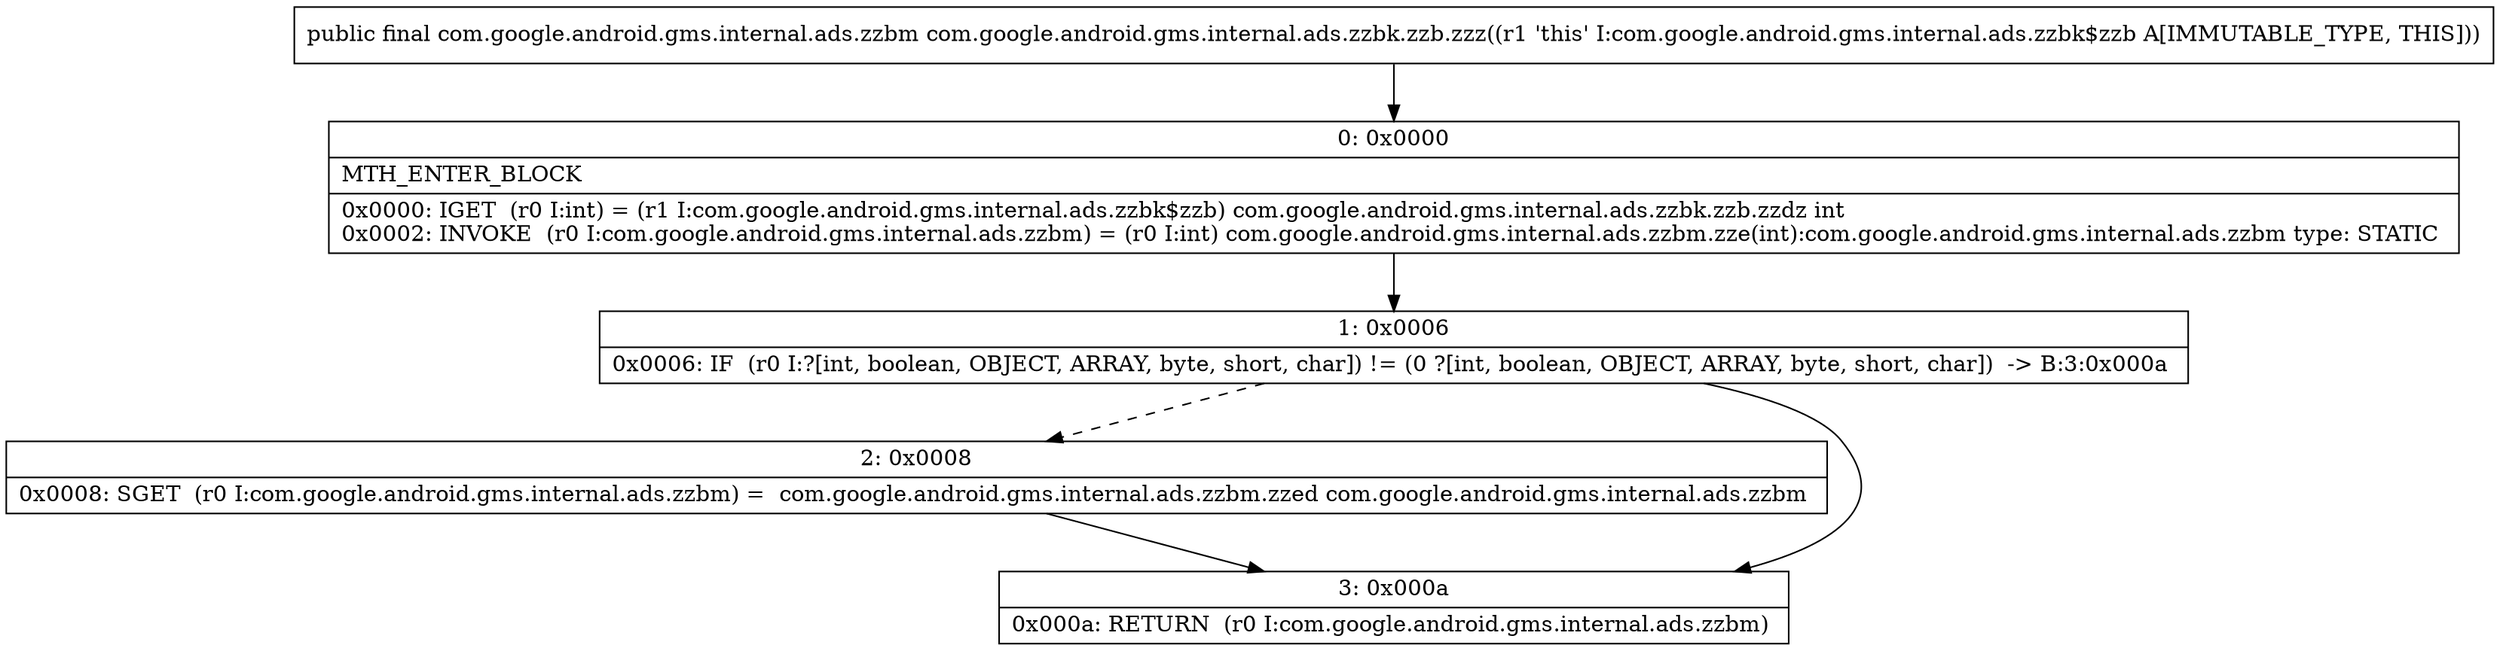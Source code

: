 digraph "CFG forcom.google.android.gms.internal.ads.zzbk.zzb.zzz()Lcom\/google\/android\/gms\/internal\/ads\/zzbm;" {
Node_0 [shape=record,label="{0\:\ 0x0000|MTH_ENTER_BLOCK\l|0x0000: IGET  (r0 I:int) = (r1 I:com.google.android.gms.internal.ads.zzbk$zzb) com.google.android.gms.internal.ads.zzbk.zzb.zzdz int \l0x0002: INVOKE  (r0 I:com.google.android.gms.internal.ads.zzbm) = (r0 I:int) com.google.android.gms.internal.ads.zzbm.zze(int):com.google.android.gms.internal.ads.zzbm type: STATIC \l}"];
Node_1 [shape=record,label="{1\:\ 0x0006|0x0006: IF  (r0 I:?[int, boolean, OBJECT, ARRAY, byte, short, char]) != (0 ?[int, boolean, OBJECT, ARRAY, byte, short, char])  \-\> B:3:0x000a \l}"];
Node_2 [shape=record,label="{2\:\ 0x0008|0x0008: SGET  (r0 I:com.google.android.gms.internal.ads.zzbm) =  com.google.android.gms.internal.ads.zzbm.zzed com.google.android.gms.internal.ads.zzbm \l}"];
Node_3 [shape=record,label="{3\:\ 0x000a|0x000a: RETURN  (r0 I:com.google.android.gms.internal.ads.zzbm) \l}"];
MethodNode[shape=record,label="{public final com.google.android.gms.internal.ads.zzbm com.google.android.gms.internal.ads.zzbk.zzb.zzz((r1 'this' I:com.google.android.gms.internal.ads.zzbk$zzb A[IMMUTABLE_TYPE, THIS])) }"];
MethodNode -> Node_0;
Node_0 -> Node_1;
Node_1 -> Node_2[style=dashed];
Node_1 -> Node_3;
Node_2 -> Node_3;
}

